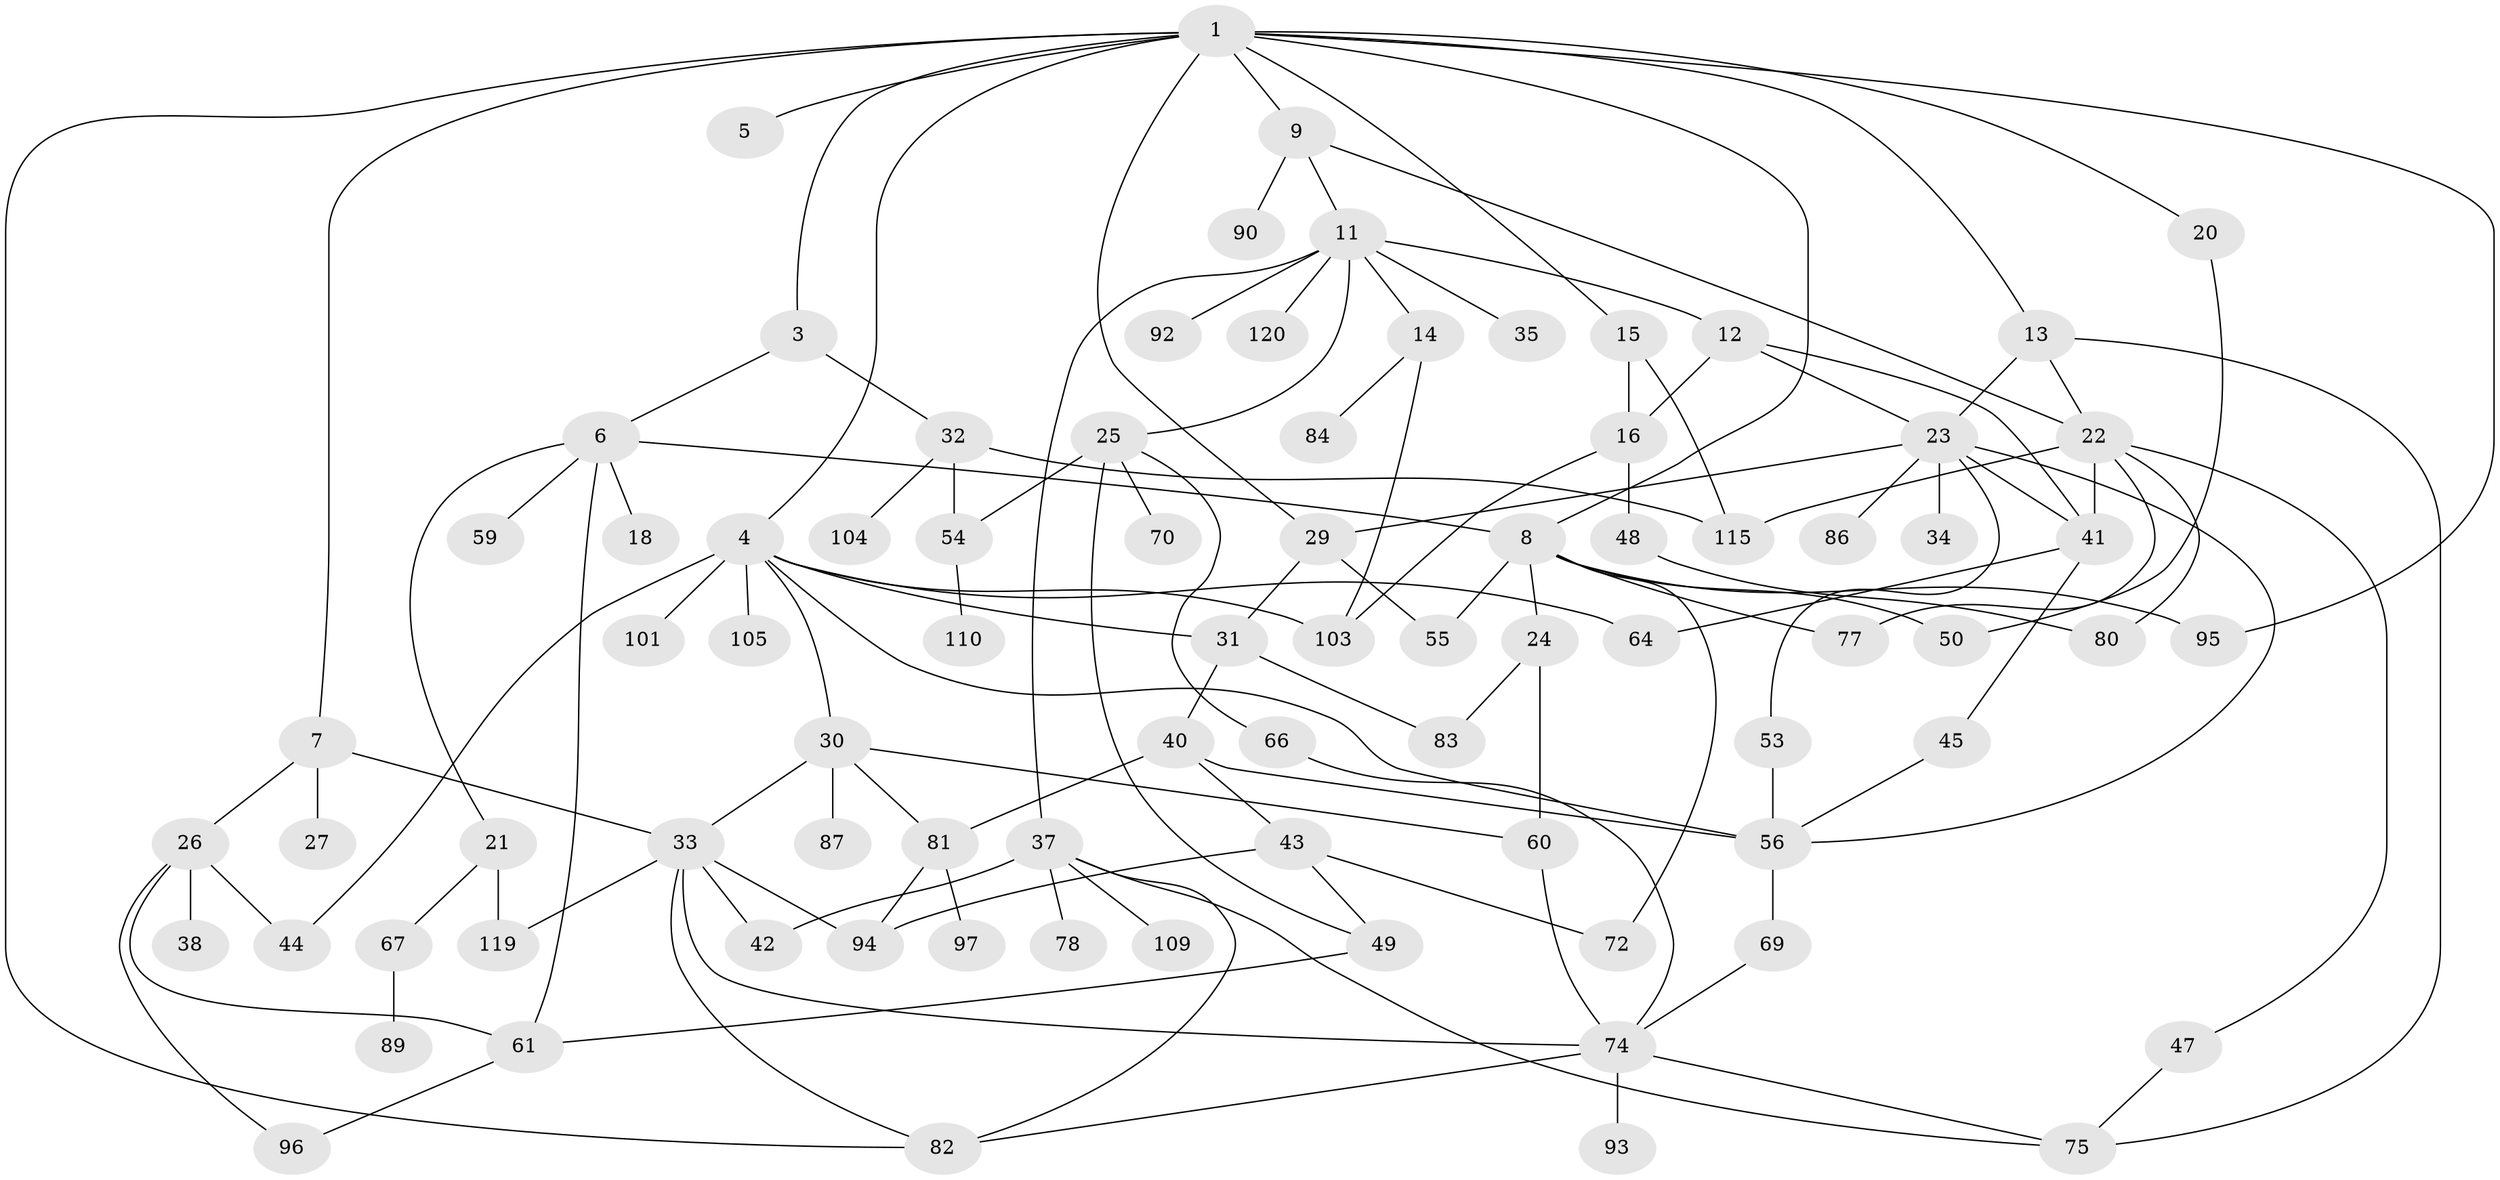 // Generated by graph-tools (version 1.1) at 2025/51/02/27/25 19:51:41]
// undirected, 83 vertices, 128 edges
graph export_dot {
graph [start="1"]
  node [color=gray90,style=filled];
  1 [super="+2"];
  3;
  4 [super="+19"];
  5;
  6 [super="+10"];
  7;
  8 [super="+117"];
  9 [super="+65"];
  11 [super="+17"];
  12;
  13 [super="+73"];
  14 [super="+114"];
  15 [super="+88"];
  16 [super="+36"];
  18;
  20 [super="+118"];
  21;
  22 [super="+39"];
  23 [super="+28"];
  24;
  25 [super="+46"];
  26 [super="+76"];
  27;
  29 [super="+51"];
  30 [super="+111"];
  31;
  32 [super="+57"];
  33 [super="+85"];
  34;
  35;
  37 [super="+58"];
  38;
  40 [super="+91"];
  41 [super="+63"];
  42;
  43 [super="+100"];
  44;
  45;
  47 [super="+112"];
  48;
  49 [super="+52"];
  50;
  53;
  54;
  55;
  56 [super="+113"];
  59;
  60 [super="+62"];
  61 [super="+108"];
  64 [super="+68"];
  66;
  67 [super="+71"];
  69 [super="+106"];
  70;
  72;
  74 [super="+79"];
  75;
  77;
  78;
  80;
  81 [super="+102"];
  82 [super="+107"];
  83 [super="+99"];
  84;
  86;
  87;
  89;
  90;
  92;
  93;
  94;
  95;
  96;
  97 [super="+98"];
  101;
  103;
  104;
  105;
  109;
  110;
  115 [super="+116"];
  119;
  120;
  1 -- 3;
  1 -- 7;
  1 -- 8;
  1 -- 9;
  1 -- 15;
  1 -- 20;
  1 -- 95;
  1 -- 4;
  1 -- 5;
  1 -- 13;
  1 -- 29;
  1 -- 82;
  3 -- 6;
  3 -- 32;
  4 -- 44;
  4 -- 103;
  4 -- 56;
  4 -- 64;
  4 -- 101;
  4 -- 105;
  4 -- 30;
  4 -- 31;
  6 -- 18;
  6 -- 61;
  6 -- 21;
  6 -- 59;
  6 -- 8;
  7 -- 26;
  7 -- 27;
  7 -- 33;
  8 -- 24;
  8 -- 50;
  8 -- 95;
  8 -- 55;
  8 -- 72;
  8 -- 77;
  9 -- 11;
  9 -- 22;
  9 -- 90;
  11 -- 12;
  11 -- 14;
  11 -- 92;
  11 -- 35;
  11 -- 37;
  11 -- 120;
  11 -- 25;
  12 -- 16;
  12 -- 23;
  12 -- 41;
  13 -- 75;
  13 -- 23;
  13 -- 22;
  14 -- 84;
  14 -- 103;
  15 -- 115;
  15 -- 16;
  16 -- 103;
  16 -- 48;
  20 -- 50;
  21 -- 67;
  21 -- 119;
  22 -- 41;
  22 -- 80;
  22 -- 77;
  22 -- 47;
  22 -- 115;
  23 -- 34;
  23 -- 53;
  23 -- 86;
  23 -- 56;
  23 -- 29;
  23 -- 41;
  24 -- 83;
  24 -- 60;
  25 -- 54;
  25 -- 49;
  25 -- 66;
  25 -- 70;
  26 -- 38;
  26 -- 96;
  26 -- 44;
  26 -- 61;
  29 -- 55;
  29 -- 31;
  30 -- 33;
  30 -- 60;
  30 -- 81;
  30 -- 87;
  31 -- 40;
  31 -- 83;
  32 -- 54;
  32 -- 115;
  32 -- 104;
  33 -- 42;
  33 -- 94;
  33 -- 119;
  33 -- 74;
  33 -- 82;
  37 -- 82;
  37 -- 75;
  37 -- 42;
  37 -- 109;
  37 -- 78;
  40 -- 43;
  40 -- 56;
  40 -- 81;
  41 -- 45;
  41 -- 64;
  43 -- 49;
  43 -- 72;
  43 -- 94;
  45 -- 56;
  47 -- 75;
  48 -- 80;
  49 -- 61;
  53 -- 56;
  54 -- 110;
  56 -- 69;
  60 -- 74;
  61 -- 96;
  66 -- 74;
  67 -- 89;
  69 -- 74;
  74 -- 93;
  74 -- 75;
  74 -- 82;
  81 -- 97;
  81 -- 94;
}

